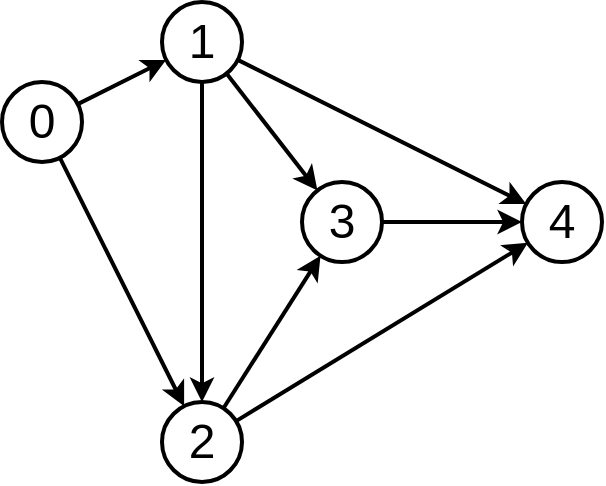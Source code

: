 <mxfile version="24.7.17">
  <diagram name="Page-1" id="zdLS6XzUSG3x8lp1yBCd">
    <mxGraphModel dx="1195" dy="701" grid="1" gridSize="10" guides="1" tooltips="1" connect="1" arrows="1" fold="1" page="1" pageScale="1" pageWidth="850" pageHeight="1100" background="none" math="0" shadow="0">
      <root>
        <mxCell id="0" />
        <mxCell id="1" parent="0" />
        <mxCell id="_PjYLiZ7u1xAUvMMXe8_-1" value="&lt;font face=&quot;Helvetica&quot; style=&quot;font-size: 24px;&quot;&gt;1&lt;/font&gt;" style="ellipse;whiteSpace=wrap;html=1;aspect=fixed;strokeWidth=2;" parent="1" vertex="1">
          <mxGeometry x="200" y="80" width="40" height="40" as="geometry" />
        </mxCell>
        <mxCell id="_PjYLiZ7u1xAUvMMXe8_-2" value="&lt;font face=&quot;Helvetica&quot; style=&quot;font-size: 24px;&quot;&gt;0&lt;/font&gt;" style="ellipse;whiteSpace=wrap;html=1;aspect=fixed;strokeWidth=2;" parent="1" vertex="1">
          <mxGeometry x="120" y="120" width="40" height="40" as="geometry" />
        </mxCell>
        <mxCell id="_PjYLiZ7u1xAUvMMXe8_-3" value="&lt;font face=&quot;Helvetica&quot; style=&quot;font-size: 24px;&quot;&gt;2&lt;/font&gt;" style="ellipse;whiteSpace=wrap;html=1;aspect=fixed;strokeWidth=2;" parent="1" vertex="1">
          <mxGeometry x="200" y="280" width="40" height="40" as="geometry" />
        </mxCell>
        <mxCell id="_PjYLiZ7u1xAUvMMXe8_-4" value="&lt;font face=&quot;Helvetica&quot; style=&quot;font-size: 24px;&quot;&gt;3&lt;/font&gt;" style="ellipse;whiteSpace=wrap;html=1;aspect=fixed;strokeWidth=2;" parent="1" vertex="1">
          <mxGeometry x="270" y="170" width="40" height="40" as="geometry" />
        </mxCell>
        <mxCell id="_PjYLiZ7u1xAUvMMXe8_-5" value="&lt;font face=&quot;Helvetica&quot; style=&quot;font-size: 24px;&quot;&gt;4&lt;/font&gt;" style="ellipse;whiteSpace=wrap;html=1;aspect=fixed;strokeWidth=2;" parent="1" vertex="1">
          <mxGeometry x="380" y="170" width="40" height="40" as="geometry" />
        </mxCell>
        <mxCell id="_PjYLiZ7u1xAUvMMXe8_-12" value="" style="endArrow=classic;html=1;rounded=0;strokeWidth=2;" parent="1" source="_PjYLiZ7u1xAUvMMXe8_-2" target="_PjYLiZ7u1xAUvMMXe8_-1" edge="1">
          <mxGeometry width="50" height="50" relative="1" as="geometry">
            <mxPoint x="410" y="370" as="sourcePoint" />
            <mxPoint x="650" y="450" as="targetPoint" />
          </mxGeometry>
        </mxCell>
        <mxCell id="_PjYLiZ7u1xAUvMMXe8_-14" value="" style="endArrow=classic;html=1;rounded=0;strokeWidth=2;" parent="1" source="_PjYLiZ7u1xAUvMMXe8_-2" target="_PjYLiZ7u1xAUvMMXe8_-3" edge="1">
          <mxGeometry width="50" height="50" relative="1" as="geometry">
            <mxPoint x="600" y="500" as="sourcePoint" />
            <mxPoint x="650" y="450" as="targetPoint" />
          </mxGeometry>
        </mxCell>
        <mxCell id="_PjYLiZ7u1xAUvMMXe8_-15" value="" style="endArrow=classic;html=1;rounded=0;strokeWidth=2;" parent="1" source="_PjYLiZ7u1xAUvMMXe8_-1" target="_PjYLiZ7u1xAUvMMXe8_-3" edge="1">
          <mxGeometry width="50" height="50" relative="1" as="geometry">
            <mxPoint x="416" y="376" as="sourcePoint" />
            <mxPoint x="364" y="324" as="targetPoint" />
          </mxGeometry>
        </mxCell>
        <mxCell id="_PjYLiZ7u1xAUvMMXe8_-17" value="" style="endArrow=classic;html=1;rounded=0;strokeWidth=2;" parent="1" source="_PjYLiZ7u1xAUvMMXe8_-1" target="_PjYLiZ7u1xAUvMMXe8_-4" edge="1">
          <mxGeometry width="50" height="50" relative="1" as="geometry">
            <mxPoint x="390" y="246" as="sourcePoint" />
            <mxPoint x="610" y="350" as="targetPoint" />
          </mxGeometry>
        </mxCell>
        <mxCell id="_PjYLiZ7u1xAUvMMXe8_-19" value="" style="endArrow=classic;html=1;rounded=0;strokeWidth=2;" parent="1" source="_PjYLiZ7u1xAUvMMXe8_-4" target="_PjYLiZ7u1xAUvMMXe8_-5" edge="1">
          <mxGeometry width="50" height="50" relative="1" as="geometry">
            <mxPoint x="404" y="256" as="sourcePoint" />
            <mxPoint x="456" y="204" as="targetPoint" />
          </mxGeometry>
        </mxCell>
        <mxCell id="KTnoUIwEDsyW6izzmTDa-1" value="" style="endArrow=classic;html=1;rounded=0;strokeWidth=2;" edge="1" parent="1" source="_PjYLiZ7u1xAUvMMXe8_-1" target="_PjYLiZ7u1xAUvMMXe8_-5">
          <mxGeometry width="50" height="50" relative="1" as="geometry">
            <mxPoint x="341" y="292" as="sourcePoint" />
            <mxPoint x="319" y="248" as="targetPoint" />
          </mxGeometry>
        </mxCell>
        <mxCell id="KTnoUIwEDsyW6izzmTDa-2" value="" style="endArrow=classic;html=1;rounded=0;strokeWidth=2;" edge="1" parent="1" source="_PjYLiZ7u1xAUvMMXe8_-3" target="_PjYLiZ7u1xAUvMMXe8_-4">
          <mxGeometry width="50" height="50" relative="1" as="geometry">
            <mxPoint x="330" y="309" as="sourcePoint" />
            <mxPoint x="190" y="301" as="targetPoint" />
          </mxGeometry>
        </mxCell>
        <mxCell id="KTnoUIwEDsyW6izzmTDa-3" value="" style="endArrow=classic;html=1;rounded=0;strokeWidth=2;" edge="1" parent="1" source="_PjYLiZ7u1xAUvMMXe8_-3" target="_PjYLiZ7u1xAUvMMXe8_-5">
          <mxGeometry width="50" height="50" relative="1" as="geometry">
            <mxPoint x="275" y="371" as="sourcePoint" />
            <mxPoint x="305" y="249" as="targetPoint" />
          </mxGeometry>
        </mxCell>
      </root>
    </mxGraphModel>
  </diagram>
</mxfile>

